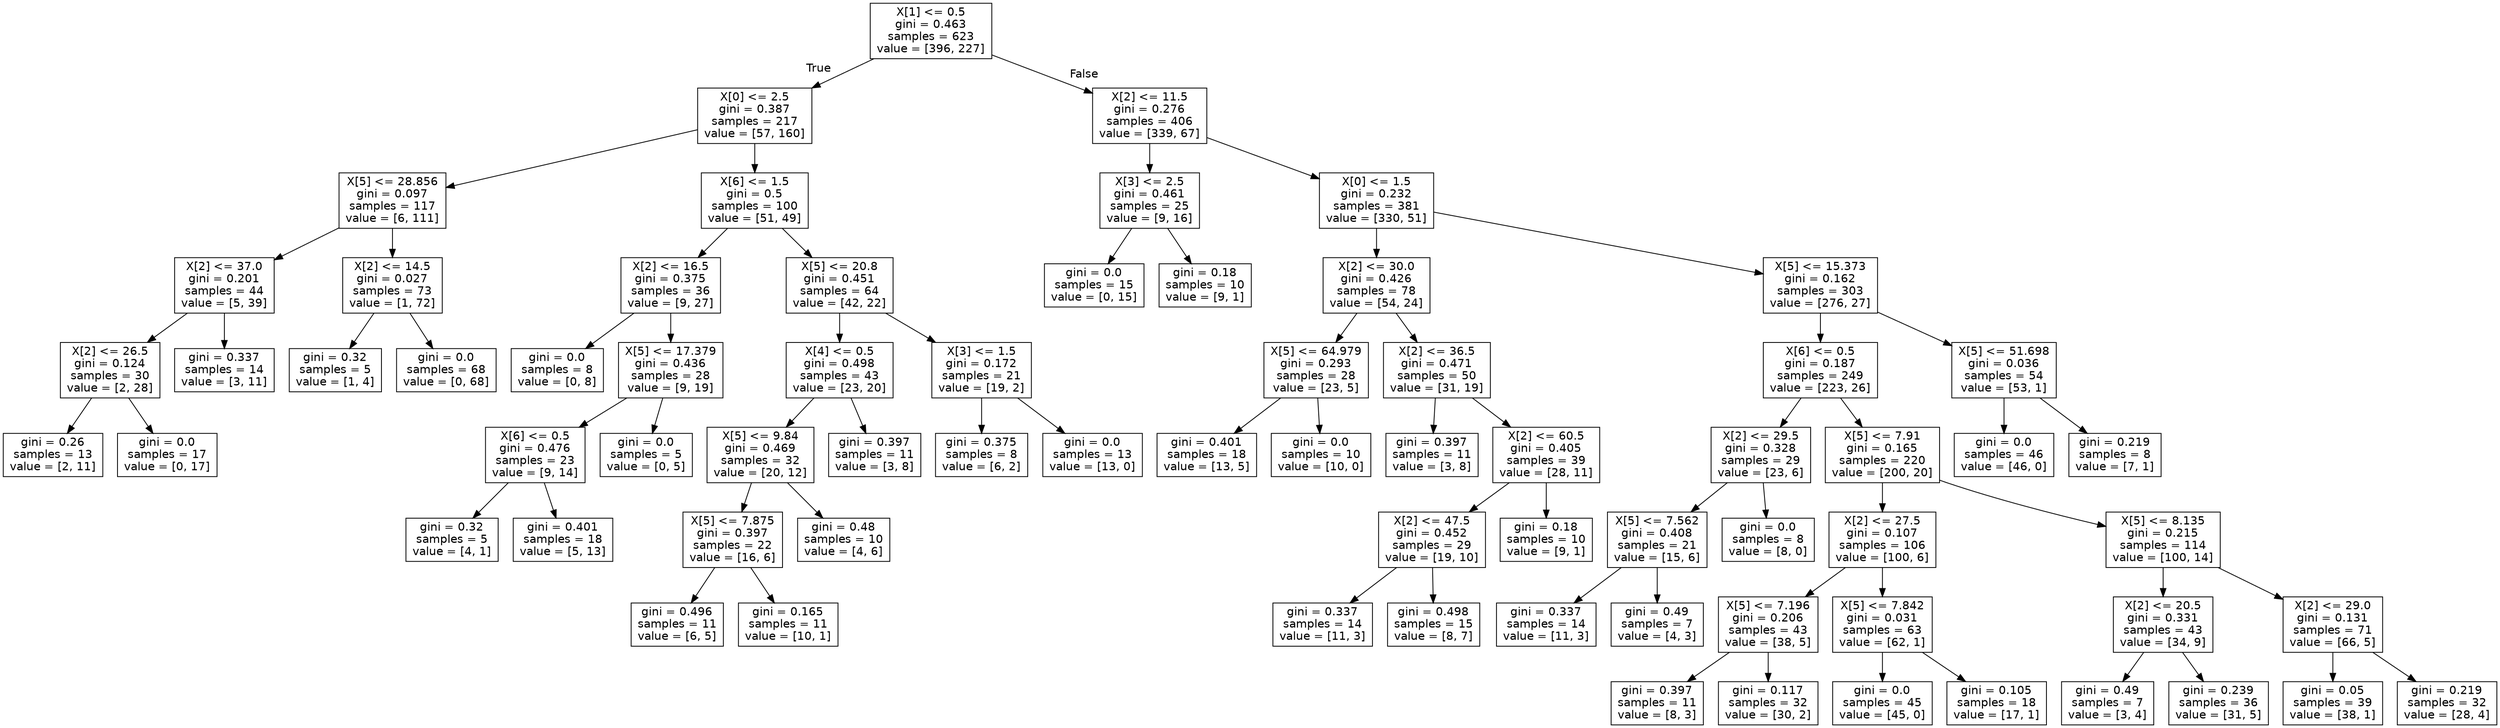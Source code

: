 digraph Tree {
node [shape=box, fontname="helvetica"] ;
edge [fontname="helvetica"] ;
0 [label="X[1] <= 0.5\ngini = 0.463\nsamples = 623\nvalue = [396, 227]"] ;
1 [label="X[0] <= 2.5\ngini = 0.387\nsamples = 217\nvalue = [57, 160]"] ;
0 -> 1 [labeldistance=2.5, labelangle=45, headlabel="True"] ;
2 [label="X[5] <= 28.856\ngini = 0.097\nsamples = 117\nvalue = [6, 111]"] ;
1 -> 2 ;
3 [label="X[2] <= 37.0\ngini = 0.201\nsamples = 44\nvalue = [5, 39]"] ;
2 -> 3 ;
4 [label="X[2] <= 26.5\ngini = 0.124\nsamples = 30\nvalue = [2, 28]"] ;
3 -> 4 ;
5 [label="gini = 0.26\nsamples = 13\nvalue = [2, 11]"] ;
4 -> 5 ;
6 [label="gini = 0.0\nsamples = 17\nvalue = [0, 17]"] ;
4 -> 6 ;
7 [label="gini = 0.337\nsamples = 14\nvalue = [3, 11]"] ;
3 -> 7 ;
8 [label="X[2] <= 14.5\ngini = 0.027\nsamples = 73\nvalue = [1, 72]"] ;
2 -> 8 ;
9 [label="gini = 0.32\nsamples = 5\nvalue = [1, 4]"] ;
8 -> 9 ;
10 [label="gini = 0.0\nsamples = 68\nvalue = [0, 68]"] ;
8 -> 10 ;
11 [label="X[6] <= 1.5\ngini = 0.5\nsamples = 100\nvalue = [51, 49]"] ;
1 -> 11 ;
12 [label="X[2] <= 16.5\ngini = 0.375\nsamples = 36\nvalue = [9, 27]"] ;
11 -> 12 ;
13 [label="gini = 0.0\nsamples = 8\nvalue = [0, 8]"] ;
12 -> 13 ;
14 [label="X[5] <= 17.379\ngini = 0.436\nsamples = 28\nvalue = [9, 19]"] ;
12 -> 14 ;
15 [label="X[6] <= 0.5\ngini = 0.476\nsamples = 23\nvalue = [9, 14]"] ;
14 -> 15 ;
16 [label="gini = 0.32\nsamples = 5\nvalue = [4, 1]"] ;
15 -> 16 ;
17 [label="gini = 0.401\nsamples = 18\nvalue = [5, 13]"] ;
15 -> 17 ;
18 [label="gini = 0.0\nsamples = 5\nvalue = [0, 5]"] ;
14 -> 18 ;
19 [label="X[5] <= 20.8\ngini = 0.451\nsamples = 64\nvalue = [42, 22]"] ;
11 -> 19 ;
20 [label="X[4] <= 0.5\ngini = 0.498\nsamples = 43\nvalue = [23, 20]"] ;
19 -> 20 ;
21 [label="X[5] <= 9.84\ngini = 0.469\nsamples = 32\nvalue = [20, 12]"] ;
20 -> 21 ;
22 [label="X[5] <= 7.875\ngini = 0.397\nsamples = 22\nvalue = [16, 6]"] ;
21 -> 22 ;
23 [label="gini = 0.496\nsamples = 11\nvalue = [6, 5]"] ;
22 -> 23 ;
24 [label="gini = 0.165\nsamples = 11\nvalue = [10, 1]"] ;
22 -> 24 ;
25 [label="gini = 0.48\nsamples = 10\nvalue = [4, 6]"] ;
21 -> 25 ;
26 [label="gini = 0.397\nsamples = 11\nvalue = [3, 8]"] ;
20 -> 26 ;
27 [label="X[3] <= 1.5\ngini = 0.172\nsamples = 21\nvalue = [19, 2]"] ;
19 -> 27 ;
28 [label="gini = 0.375\nsamples = 8\nvalue = [6, 2]"] ;
27 -> 28 ;
29 [label="gini = 0.0\nsamples = 13\nvalue = [13, 0]"] ;
27 -> 29 ;
30 [label="X[2] <= 11.5\ngini = 0.276\nsamples = 406\nvalue = [339, 67]"] ;
0 -> 30 [labeldistance=2.5, labelangle=-45, headlabel="False"] ;
31 [label="X[3] <= 2.5\ngini = 0.461\nsamples = 25\nvalue = [9, 16]"] ;
30 -> 31 ;
32 [label="gini = 0.0\nsamples = 15\nvalue = [0, 15]"] ;
31 -> 32 ;
33 [label="gini = 0.18\nsamples = 10\nvalue = [9, 1]"] ;
31 -> 33 ;
34 [label="X[0] <= 1.5\ngini = 0.232\nsamples = 381\nvalue = [330, 51]"] ;
30 -> 34 ;
35 [label="X[2] <= 30.0\ngini = 0.426\nsamples = 78\nvalue = [54, 24]"] ;
34 -> 35 ;
36 [label="X[5] <= 64.979\ngini = 0.293\nsamples = 28\nvalue = [23, 5]"] ;
35 -> 36 ;
37 [label="gini = 0.401\nsamples = 18\nvalue = [13, 5]"] ;
36 -> 37 ;
38 [label="gini = 0.0\nsamples = 10\nvalue = [10, 0]"] ;
36 -> 38 ;
39 [label="X[2] <= 36.5\ngini = 0.471\nsamples = 50\nvalue = [31, 19]"] ;
35 -> 39 ;
40 [label="gini = 0.397\nsamples = 11\nvalue = [3, 8]"] ;
39 -> 40 ;
41 [label="X[2] <= 60.5\ngini = 0.405\nsamples = 39\nvalue = [28, 11]"] ;
39 -> 41 ;
42 [label="X[2] <= 47.5\ngini = 0.452\nsamples = 29\nvalue = [19, 10]"] ;
41 -> 42 ;
43 [label="gini = 0.337\nsamples = 14\nvalue = [11, 3]"] ;
42 -> 43 ;
44 [label="gini = 0.498\nsamples = 15\nvalue = [8, 7]"] ;
42 -> 44 ;
45 [label="gini = 0.18\nsamples = 10\nvalue = [9, 1]"] ;
41 -> 45 ;
46 [label="X[5] <= 15.373\ngini = 0.162\nsamples = 303\nvalue = [276, 27]"] ;
34 -> 46 ;
47 [label="X[6] <= 0.5\ngini = 0.187\nsamples = 249\nvalue = [223, 26]"] ;
46 -> 47 ;
48 [label="X[2] <= 29.5\ngini = 0.328\nsamples = 29\nvalue = [23, 6]"] ;
47 -> 48 ;
49 [label="X[5] <= 7.562\ngini = 0.408\nsamples = 21\nvalue = [15, 6]"] ;
48 -> 49 ;
50 [label="gini = 0.337\nsamples = 14\nvalue = [11, 3]"] ;
49 -> 50 ;
51 [label="gini = 0.49\nsamples = 7\nvalue = [4, 3]"] ;
49 -> 51 ;
52 [label="gini = 0.0\nsamples = 8\nvalue = [8, 0]"] ;
48 -> 52 ;
53 [label="X[5] <= 7.91\ngini = 0.165\nsamples = 220\nvalue = [200, 20]"] ;
47 -> 53 ;
54 [label="X[2] <= 27.5\ngini = 0.107\nsamples = 106\nvalue = [100, 6]"] ;
53 -> 54 ;
55 [label="X[5] <= 7.196\ngini = 0.206\nsamples = 43\nvalue = [38, 5]"] ;
54 -> 55 ;
56 [label="gini = 0.397\nsamples = 11\nvalue = [8, 3]"] ;
55 -> 56 ;
57 [label="gini = 0.117\nsamples = 32\nvalue = [30, 2]"] ;
55 -> 57 ;
58 [label="X[5] <= 7.842\ngini = 0.031\nsamples = 63\nvalue = [62, 1]"] ;
54 -> 58 ;
59 [label="gini = 0.0\nsamples = 45\nvalue = [45, 0]"] ;
58 -> 59 ;
60 [label="gini = 0.105\nsamples = 18\nvalue = [17, 1]"] ;
58 -> 60 ;
61 [label="X[5] <= 8.135\ngini = 0.215\nsamples = 114\nvalue = [100, 14]"] ;
53 -> 61 ;
62 [label="X[2] <= 20.5\ngini = 0.331\nsamples = 43\nvalue = [34, 9]"] ;
61 -> 62 ;
63 [label="gini = 0.49\nsamples = 7\nvalue = [3, 4]"] ;
62 -> 63 ;
64 [label="gini = 0.239\nsamples = 36\nvalue = [31, 5]"] ;
62 -> 64 ;
65 [label="X[2] <= 29.0\ngini = 0.131\nsamples = 71\nvalue = [66, 5]"] ;
61 -> 65 ;
66 [label="gini = 0.05\nsamples = 39\nvalue = [38, 1]"] ;
65 -> 66 ;
67 [label="gini = 0.219\nsamples = 32\nvalue = [28, 4]"] ;
65 -> 67 ;
68 [label="X[5] <= 51.698\ngini = 0.036\nsamples = 54\nvalue = [53, 1]"] ;
46 -> 68 ;
69 [label="gini = 0.0\nsamples = 46\nvalue = [46, 0]"] ;
68 -> 69 ;
70 [label="gini = 0.219\nsamples = 8\nvalue = [7, 1]"] ;
68 -> 70 ;
}